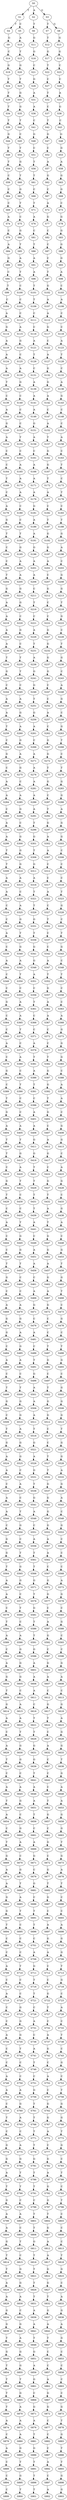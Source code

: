 strict digraph  {
	S0 -> S1 [ label = T ];
	S0 -> S2 [ label = A ];
	S0 -> S3 [ label = G ];
	S1 -> S4 [ label = T ];
	S1 -> S5 [ label = C ];
	S2 -> S6 [ label = T ];
	S3 -> S7 [ label = T ];
	S3 -> S8 [ label = G ];
	S4 -> S9 [ label = G ];
	S5 -> S10 [ label = A ];
	S6 -> S11 [ label = G ];
	S7 -> S12 [ label = T ];
	S8 -> S13 [ label = G ];
	S9 -> S14 [ label = C ];
	S10 -> S15 [ label = T ];
	S11 -> S16 [ label = G ];
	S12 -> S17 [ label = G ];
	S13 -> S18 [ label = G ];
	S14 -> S19 [ label = G ];
	S15 -> S20 [ label = G ];
	S16 -> S21 [ label = C ];
	S17 -> S22 [ label = T ];
	S18 -> S23 [ label = C ];
	S19 -> S24 [ label = T ];
	S20 -> S25 [ label = T ];
	S21 -> S26 [ label = G ];
	S22 -> S27 [ label = C ];
	S23 -> S28 [ label = C ];
	S24 -> S29 [ label = T ];
	S25 -> S30 [ label = G ];
	S26 -> S31 [ label = A ];
	S27 -> S32 [ label = T ];
	S28 -> S33 [ label = A ];
	S29 -> S34 [ label = T ];
	S30 -> S35 [ label = G ];
	S31 -> S36 [ label = A ];
	S32 -> S37 [ label = C ];
	S33 -> S38 [ label = G ];
	S34 -> S39 [ label = T ];
	S35 -> S40 [ label = T ];
	S36 -> S41 [ label = C ];
	S37 -> S42 [ label = T ];
	S38 -> S43 [ label = C ];
	S39 -> S44 [ label = G ];
	S40 -> S45 [ label = C ];
	S41 -> S46 [ label = G ];
	S42 -> S47 [ label = G ];
	S43 -> S48 [ label = G ];
	S44 -> S49 [ label = T ];
	S45 -> S50 [ label = T ];
	S46 -> S51 [ label = C ];
	S47 -> S52 [ label = C ];
	S48 -> S53 [ label = G ];
	S49 -> S54 [ label = T ];
	S50 -> S55 [ label = G ];
	S51 -> S56 [ label = T ];
	S52 -> S57 [ label = A ];
	S53 -> S58 [ label = A ];
	S54 -> S59 [ label = C ];
	S55 -> S60 [ label = T ];
	S56 -> S61 [ label = T ];
	S57 -> S62 [ label = G ];
	S58 -> S63 [ label = G ];
	S59 -> S64 [ label = C ];
	S60 -> S65 [ label = G ];
	S61 -> S66 [ label = C ];
	S62 -> S67 [ label = C ];
	S63 -> S68 [ label = G ];
	S64 -> S69 [ label = C ];
	S65 -> S70 [ label = T ];
	S66 -> S71 [ label = T ];
	S67 -> S72 [ label = A ];
	S68 -> S73 [ label = C ];
	S69 -> S74 [ label = A ];
	S70 -> S75 [ label = C ];
	S71 -> S76 [ label = A ];
	S72 -> S77 [ label = G ];
	S73 -> S78 [ label = G ];
	S74 -> S79 [ label = C ];
	S75 -> S80 [ label = G ];
	S76 -> S81 [ label = C ];
	S77 -> S82 [ label = C ];
	S78 -> S83 [ label = G ];
	S79 -> S84 [ label = A ];
	S80 -> S85 [ label = T ];
	S81 -> S86 [ label = T ];
	S82 -> S87 [ label = C ];
	S83 -> S88 [ label = G ];
	S84 -> S89 [ label = G ];
	S85 -> S90 [ label = A ];
	S86 -> S91 [ label = A ];
	S87 -> S92 [ label = C ];
	S88 -> S93 [ label = G ];
	S89 -> S94 [ label = C ];
	S90 -> S95 [ label = T ];
	S91 -> S96 [ label = A ];
	S92 -> S97 [ label = T ];
	S93 -> S98 [ label = A ];
	S94 -> S99 [ label = T ];
	S95 -> S100 [ label = C ];
	S96 -> S101 [ label = T ];
	S97 -> S102 [ label = G ];
	S98 -> S103 [ label = C ];
	S99 -> S104 [ label = C ];
	S100 -> S105 [ label = C ];
	S101 -> S106 [ label = T ];
	S102 -> S107 [ label = A ];
	S103 -> S108 [ label = A ];
	S104 -> S109 [ label = A ];
	S105 -> S110 [ label = C ];
	S106 -> S111 [ label = C ];
	S107 -> S112 [ label = A ];
	S108 -> S113 [ label = C ];
	S109 -> S114 [ label = G ];
	S110 -> S115 [ label = A ];
	S111 -> S116 [ label = C ];
	S112 -> S117 [ label = G ];
	S113 -> S118 [ label = C ];
	S114 -> S119 [ label = A ];
	S115 -> S120 [ label = G ];
	S116 -> S121 [ label = A ];
	S117 -> S122 [ label = C ];
	S118 -> S123 [ label = A ];
	S119 -> S124 [ label = A ];
	S120 -> S125 [ label = C ];
	S121 -> S126 [ label = T ];
	S122 -> S127 [ label = A ];
	S123 -> S128 [ label = T ];
	S124 -> S129 [ label = A ];
	S125 -> S130 [ label = A ];
	S126 -> S131 [ label = C ];
	S127 -> S132 [ label = G ];
	S128 -> S133 [ label = C ];
	S129 -> S134 [ label = T ];
	S130 -> S135 [ label = G ];
	S131 -> S136 [ label = A ];
	S132 -> S137 [ label = G ];
	S133 -> S138 [ label = A ];
	S134 -> S139 [ label = C ];
	S135 -> S140 [ label = C ];
	S136 -> S141 [ label = A ];
	S137 -> S142 [ label = A ];
	S138 -> S143 [ label = G ];
	S139 -> S144 [ label = A ];
	S140 -> S145 [ label = C ];
	S141 -> S146 [ label = A ];
	S142 -> S147 [ label = C ];
	S143 -> S148 [ label = C ];
	S144 -> S149 [ label = G ];
	S145 -> S150 [ label = C ];
	S146 -> S151 [ label = G ];
	S147 -> S152 [ label = A ];
	S148 -> S153 [ label = C ];
	S149 -> S154 [ label = A ];
	S150 -> S155 [ label = T ];
	S151 -> S156 [ label = A ];
	S152 -> S157 [ label = T ];
	S153 -> S158 [ label = A ];
	S154 -> S159 [ label = C ];
	S155 -> S160 [ label = C ];
	S156 -> S161 [ label = C ];
	S157 -> S162 [ label = G ];
	S158 -> S163 [ label = C ];
	S159 -> S164 [ label = C ];
	S160 -> S165 [ label = A ];
	S161 -> S166 [ label = A ];
	S162 -> S167 [ label = G ];
	S163 -> S168 [ label = T ];
	S164 -> S169 [ label = T ];
	S165 -> S170 [ label = A ];
	S166 -> S171 [ label = A ];
	S167 -> S172 [ label = T ];
	S168 -> S173 [ label = C ];
	S169 -> S174 [ label = C ];
	S170 -> S175 [ label = A ];
	S171 -> S176 [ label = A ];
	S172 -> S177 [ label = A ];
	S173 -> S178 [ label = T ];
	S174 -> S179 [ label = A ];
	S175 -> S180 [ label = C ];
	S176 -> S181 [ label = G ];
	S177 -> S182 [ label = C ];
	S178 -> S183 [ label = C ];
	S179 -> S184 [ label = G ];
	S180 -> S185 [ label = C ];
	S181 -> S186 [ label = A ];
	S182 -> S187 [ label = T ];
	S183 -> S188 [ label = T ];
	S184 -> S189 [ label = T ];
	S185 -> S190 [ label = T ];
	S186 -> S191 [ label = A ];
	S187 -> S192 [ label = G ];
	S188 -> S193 [ label = G ];
	S189 -> S194 [ label = C ];
	S190 -> S195 [ label = G ];
	S191 -> S196 [ label = G ];
	S192 -> S197 [ label = G ];
	S193 -> S198 [ label = A ];
	S194 -> S199 [ label = C ];
	S195 -> S200 [ label = A ];
	S196 -> S201 [ label = A ];
	S197 -> S202 [ label = A ];
	S198 -> S203 [ label = C ];
	S199 -> S204 [ label = T ];
	S200 -> S205 [ label = A ];
	S201 -> S206 [ label = A ];
	S202 -> S207 [ label = C ];
	S203 -> S208 [ label = G ];
	S204 -> S209 [ label = G ];
	S205 -> S210 [ label = G ];
	S206 -> S211 [ label = C ];
	S207 -> S212 [ label = G ];
	S208 -> S213 [ label = G ];
	S209 -> S214 [ label = A ];
	S210 -> S215 [ label = G ];
	S211 -> S216 [ label = T ];
	S212 -> S217 [ label = C ];
	S213 -> S218 [ label = T ];
	S214 -> S219 [ label = A ];
	S215 -> S220 [ label = C ];
	S216 -> S221 [ label = C ];
	S217 -> S222 [ label = C ];
	S218 -> S223 [ label = G ];
	S219 -> S224 [ label = A ];
	S220 -> S225 [ label = G ];
	S221 -> S226 [ label = A ];
	S222 -> S227 [ label = G ];
	S223 -> S228 [ label = C ];
	S224 -> S229 [ label = A ];
	S225 -> S230 [ label = C ];
	S226 -> S231 [ label = T ];
	S227 -> S232 [ label = G ];
	S228 -> S233 [ label = T ];
	S229 -> S234 [ label = T ];
	S230 -> S235 [ label = T ];
	S231 -> S236 [ label = A ];
	S232 -> S237 [ label = G ];
	S233 -> S238 [ label = G ];
	S234 -> S239 [ label = G ];
	S235 -> S240 [ label = T ];
	S236 -> S241 [ label = G ];
	S237 -> S242 [ label = G ];
	S238 -> S243 [ label = C ];
	S239 -> S244 [ label = C ];
	S240 -> S245 [ label = C ];
	S241 -> S246 [ label = G ];
	S242 -> S247 [ label = C ];
	S243 -> S248 [ label = A ];
	S244 -> S249 [ label = A ];
	S245 -> S250 [ label = A ];
	S246 -> S251 [ label = T ];
	S247 -> S252 [ label = C ];
	S248 -> S253 [ label = G ];
	S249 -> S254 [ label = A ];
	S250 -> S255 [ label = G ];
	S251 -> S256 [ label = G ];
	S252 -> S257 [ label = A ];
	S253 -> S258 [ label = C ];
	S254 -> S259 [ label = T ];
	S255 -> S260 [ label = A ];
	S256 -> S261 [ label = A ];
	S257 -> S262 [ label = C ];
	S258 -> S263 [ label = G ];
	S259 -> S264 [ label = C ];
	S260 -> S265 [ label = G ];
	S261 -> S266 [ label = C ];
	S262 -> S267 [ label = G ];
	S263 -> S268 [ label = T ];
	S264 -> S269 [ label = G ];
	S265 -> S270 [ label = A ];
	S266 -> S271 [ label = A ];
	S267 -> S272 [ label = G ];
	S268 -> S273 [ label = C ];
	S269 -> S274 [ label = C ];
	S270 -> S275 [ label = G ];
	S271 -> S276 [ label = A ];
	S272 -> S277 [ label = T ];
	S273 -> S278 [ label = T ];
	S274 -> S279 [ label = A ];
	S275 -> S280 [ label = C ];
	S276 -> S281 [ label = A ];
	S277 -> S282 [ label = G ];
	S278 -> S283 [ label = G ];
	S279 -> S284 [ label = A ];
	S280 -> S285 [ label = A ];
	S281 -> S286 [ label = A ];
	S282 -> S287 [ label = C ];
	S283 -> S288 [ label = G ];
	S284 -> S289 [ label = C ];
	S285 -> S290 [ label = G ];
	S286 -> S291 [ label = A ];
	S287 -> S292 [ label = T ];
	S288 -> S293 [ label = A ];
	S289 -> S294 [ label = A ];
	S290 -> S295 [ label = C ];
	S291 -> S296 [ label = T ];
	S292 -> S297 [ label = G ];
	S293 -> S298 [ label = G ];
	S294 -> S299 [ label = A ];
	S295 -> S300 [ label = G ];
	S296 -> S301 [ label = G ];
	S297 -> S302 [ label = A ];
	S298 -> S303 [ label = G ];
	S299 -> S304 [ label = T ];
	S300 -> S305 [ label = G ];
	S301 -> S306 [ label = T ];
	S302 -> S307 [ label = A ];
	S303 -> S308 [ label = C ];
	S304 -> S309 [ label = T ];
	S305 -> S310 [ label = G ];
	S306 -> S311 [ label = G ];
	S307 -> S312 [ label = C ];
	S308 -> S313 [ label = C ];
	S309 -> S314 [ label = A ];
	S310 -> S315 [ label = A ];
	S311 -> S316 [ label = A ];
	S312 -> S317 [ label = C ];
	S313 -> S318 [ label = C ];
	S314 -> S319 [ label = A ];
	S315 -> S320 [ label = C ];
	S316 -> S321 [ label = T ];
	S317 -> S322 [ label = A ];
	S318 -> S323 [ label = T ];
	S319 -> S324 [ label = C ];
	S320 -> S325 [ label = A ];
	S321 -> S326 [ label = T ];
	S322 -> S327 [ label = C ];
	S323 -> S328 [ label = G ];
	S324 -> S329 [ label = C ];
	S325 -> S330 [ label = G ];
	S326 -> S331 [ label = G ];
	S327 -> S332 [ label = T ];
	S328 -> S333 [ label = C ];
	S329 -> S334 [ label = A ];
	S330 -> S335 [ label = T ];
	S331 -> S336 [ label = T ];
	S332 -> S337 [ label = C ];
	S333 -> S338 [ label = T ];
	S334 -> S339 [ label = C ];
	S335 -> S340 [ label = G ];
	S336 -> S341 [ label = G ];
	S337 -> S342 [ label = C ];
	S338 -> S343 [ label = G ];
	S339 -> S344 [ label = A ];
	S340 -> S345 [ label = A ];
	S341 -> S346 [ label = G ];
	S342 -> S347 [ label = A ];
	S343 -> S348 [ label = C ];
	S344 -> S349 [ label = C ];
	S345 -> S350 [ label = T ];
	S346 -> S351 [ label = A ];
	S347 -> S352 [ label = T ];
	S348 -> S353 [ label = T ];
	S349 -> S354 [ label = C ];
	S350 -> S355 [ label = C ];
	S351 -> S356 [ label = C ];
	S352 -> S357 [ label = G ];
	S353 -> S358 [ label = C ];
	S354 -> S359 [ label = G ];
	S355 -> S360 [ label = A ];
	S356 -> S361 [ label = T ];
	S357 -> S362 [ label = A ];
	S358 -> S363 [ label = C ];
	S359 -> S364 [ label = C ];
	S360 -> S365 [ label = A ];
	S361 -> S366 [ label = C ];
	S362 -> S367 [ label = A ];
	S363 -> S368 [ label = A ];
	S364 -> S369 [ label = C ];
	S365 -> S370 [ label = T ];
	S366 -> S371 [ label = C ];
	S367 -> S372 [ label = C ];
	S368 -> S373 [ label = G ];
	S369 -> S374 [ label = A ];
	S370 -> S375 [ label = C ];
	S371 -> S376 [ label = A ];
	S372 -> S377 [ label = C ];
	S373 -> S378 [ label = G ];
	S374 -> S379 [ label = C ];
	S375 -> S380 [ label = A ];
	S376 -> S381 [ label = T ];
	S377 -> S382 [ label = T ];
	S378 -> S383 [ label = G ];
	S379 -> S384 [ label = G ];
	S380 -> S385 [ label = C ];
	S381 -> S386 [ label = A ];
	S382 -> S387 [ label = G ];
	S383 -> S388 [ label = C ];
	S384 -> S389 [ label = C ];
	S385 -> S390 [ label = T ];
	S386 -> S391 [ label = T ];
	S387 -> S392 [ label = G ];
	S388 -> S393 [ label = A ];
	S389 -> S394 [ label = T ];
	S390 -> S395 [ label = C ];
	S391 -> S396 [ label = C ];
	S392 -> S397 [ label = T ];
	S393 -> S398 [ label = A ];
	S394 -> S399 [ label = G ];
	S395 -> S400 [ label = C ];
	S396 -> S401 [ label = A ];
	S397 -> S402 [ label = G ];
	S398 -> S403 [ label = C ];
	S399 -> S404 [ label = A ];
	S400 -> S405 [ label = A ];
	S401 -> S406 [ label = A ];
	S402 -> S407 [ label = C ];
	S403 -> S408 [ label = G ];
	S404 -> S409 [ label = T ];
	S405 -> S410 [ label = T ];
	S406 -> S411 [ label = G ];
	S407 -> S412 [ label = A ];
	S408 -> S413 [ label = G ];
	S409 -> S414 [ label = T ];
	S410 -> S415 [ label = G ];
	S411 -> S416 [ label = G ];
	S412 -> S417 [ label = G ];
	S413 -> S418 [ label = C ];
	S414 -> S419 [ label = C ];
	S415 -> S420 [ label = A ];
	S416 -> S421 [ label = T ];
	S417 -> S422 [ label = C ];
	S418 -> S423 [ label = A ];
	S419 -> S424 [ label = G ];
	S420 -> S425 [ label = T ];
	S421 -> S426 [ label = T ];
	S422 -> S427 [ label = G ];
	S423 -> S428 [ label = G ];
	S424 -> S429 [ label = T ];
	S425 -> S430 [ label = C ];
	S426 -> S431 [ label = T ];
	S427 -> S432 [ label = T ];
	S428 -> S433 [ label = C ];
	S429 -> S434 [ label = C ];
	S430 -> S435 [ label = C ];
	S431 -> S436 [ label = T ];
	S432 -> S437 [ label = A ];
	S433 -> S438 [ label = G ];
	S434 -> S439 [ label = A ];
	S435 -> S440 [ label = T ];
	S436 -> S441 [ label = A ];
	S437 -> S442 [ label = T ];
	S438 -> S443 [ label = A ];
	S439 -> S444 [ label = C ];
	S440 -> S445 [ label = G ];
	S441 -> S446 [ label = C ];
	S442 -> S447 [ label = G ];
	S443 -> S448 [ label = C ];
	S444 -> S449 [ label = C ];
	S445 -> S450 [ label = G ];
	S446 -> S451 [ label = A ];
	S447 -> S452 [ label = G ];
	S448 -> S453 [ label = G ];
	S449 -> S454 [ label = T ];
	S450 -> S455 [ label = T ];
	S451 -> S456 [ label = A ];
	S452 -> S457 [ label = A ];
	S453 -> S458 [ label = T ];
	S454 -> S459 [ label = G ];
	S455 -> S460 [ label = C ];
	S456 -> S461 [ label = C ];
	S457 -> S462 [ label = G ];
	S458 -> S463 [ label = G ];
	S459 -> S464 [ label = C ];
	S460 -> S465 [ label = C ];
	S461 -> S466 [ label = A ];
	S462 -> S467 [ label = A ];
	S463 -> S468 [ label = T ];
	S464 -> S469 [ label = A ];
	S465 -> S470 [ label = A ];
	S466 -> S471 [ label = G ];
	S467 -> S472 [ label = G ];
	S468 -> S473 [ label = C ];
	S469 -> S474 [ label = G ];
	S470 -> S475 [ label = G ];
	S471 -> S476 [ label = C ];
	S472 -> S477 [ label = C ];
	S473 -> S478 [ label = G ];
	S474 -> S479 [ label = G ];
	S475 -> S480 [ label = A ];
	S476 -> S481 [ label = A ];
	S477 -> S482 [ label = C ];
	S478 -> S483 [ label = C ];
	S479 -> S484 [ label = C ];
	S480 -> S485 [ label = G ];
	S481 -> S486 [ label = C ];
	S482 -> S487 [ label = T ];
	S483 -> S488 [ label = T ];
	S484 -> S489 [ label = A ];
	S485 -> S490 [ label = A ];
	S486 -> S491 [ label = T ];
	S487 -> S492 [ label = G ];
	S488 -> S493 [ label = G ];
	S489 -> S494 [ label = C ];
	S490 -> S495 [ label = C ];
	S491 -> S496 [ label = G ];
	S492 -> S497 [ label = C ];
	S493 -> S498 [ label = C ];
	S494 -> S499 [ label = T ];
	S495 -> S500 [ label = T ];
	S496 -> S501 [ label = A ];
	S497 -> S502 [ label = T ];
	S498 -> S503 [ label = G ];
	S499 -> S504 [ label = G ];
	S500 -> S505 [ label = G ];
	S501 -> S506 [ label = A ];
	S502 -> S507 [ label = G ];
	S503 -> S508 [ label = G ];
	S504 -> S509 [ label = C ];
	S505 -> S510 [ label = G ];
	S506 -> S511 [ label = A ];
	S507 -> S512 [ label = G ];
	S508 -> S513 [ label = G ];
	S509 -> S514 [ label = T ];
	S510 -> S515 [ label = A ];
	S511 -> S516 [ label = T ];
	S512 -> S517 [ label = C ];
	S513 -> S518 [ label = T ];
	S514 -> S519 [ label = G ];
	S515 -> S520 [ label = G ];
	S516 -> S521 [ label = G ];
	S517 -> S522 [ label = C ];
	S518 -> S523 [ label = G ];
	S519 -> S524 [ label = A ];
	S520 -> S525 [ label = G ];
	S521 -> S526 [ label = A ];
	S522 -> S527 [ label = T ];
	S523 -> S528 [ label = G ];
	S524 -> S529 [ label = A ];
	S525 -> S530 [ label = C ];
	S526 -> S531 [ label = G ];
	S527 -> S532 [ label = T ];
	S528 -> S533 [ label = A ];
	S529 -> S534 [ label = C ];
	S530 -> S535 [ label = A ];
	S531 -> S536 [ label = T ];
	S532 -> S537 [ label = G ];
	S533 -> S538 [ label = G ];
	S534 -> S539 [ label = A ];
	S535 -> S540 [ label = C ];
	S536 -> S541 [ label = G ];
	S537 -> S542 [ label = G ];
	S538 -> S543 [ label = A ];
	S539 -> S544 [ label = A ];
	S540 -> S545 [ label = T ];
	S541 -> S546 [ label = A ];
	S542 -> S547 [ label = G ];
	S543 -> S548 [ label = C ];
	S544 -> S549 [ label = C ];
	S545 -> S550 [ label = G ];
	S546 -> S551 [ label = C ];
	S547 -> S552 [ label = G ];
	S548 -> S553 [ label = G ];
	S549 -> S554 [ label = G ];
	S550 -> S555 [ label = C ];
	S551 -> S556 [ label = A ];
	S552 -> S557 [ label = A ];
	S553 -> S558 [ label = C ];
	S554 -> S559 [ label = G ];
	S555 -> S560 [ label = T ];
	S556 -> S561 [ label = T ];
	S557 -> S562 [ label = A ];
	S558 -> S563 [ label = C ];
	S559 -> S564 [ label = T ];
	S560 -> S565 [ label = G ];
	S561 -> S566 [ label = T ];
	S562 -> S567 [ label = C ];
	S563 -> S568 [ label = C ];
	S564 -> S569 [ label = A ];
	S565 -> S570 [ label = G ];
	S566 -> S571 [ label = G ];
	S567 -> S572 [ label = G ];
	S568 -> S573 [ label = A ];
	S569 -> S574 [ label = A ];
	S570 -> S575 [ label = C ];
	S571 -> S576 [ label = T ];
	S572 -> S577 [ label = G ];
	S573 -> S578 [ label = G ];
	S574 -> S579 [ label = C ];
	S575 -> S580 [ label = T ];
	S576 -> S581 [ label = G ];
	S577 -> S582 [ label = C ];
	S578 -> S583 [ label = C ];
	S579 -> S584 [ label = T ];
	S580 -> S585 [ label = C ];
	S581 -> S586 [ label = T ];
	S582 -> S587 [ label = A ];
	S583 -> S588 [ label = G ];
	S584 -> S589 [ label = A ];
	S585 -> S590 [ label = A ];
	S586 -> S591 [ label = T ];
	S587 -> S592 [ label = G ];
	S588 -> S593 [ label = C ];
	S589 -> S594 [ label = C ];
	S590 -> S595 [ label = G ];
	S591 -> S596 [ label = G ];
	S592 -> S597 [ label = C ];
	S593 -> S598 [ label = C ];
	S594 -> S599 [ label = A ];
	S595 -> S600 [ label = G ];
	S596 -> S601 [ label = A ];
	S597 -> S602 [ label = G ];
	S598 -> S603 [ label = G ];
	S599 -> S604 [ label = G ];
	S600 -> S605 [ label = G ];
	S601 -> S606 [ label = A ];
	S602 -> S607 [ label = A ];
	S603 -> S608 [ label = A ];
	S604 -> S609 [ label = T ];
	S605 -> S610 [ label = C ];
	S606 -> S611 [ label = A ];
	S607 -> S612 [ label = C ];
	S608 -> S613 [ label = C ];
	S609 -> S614 [ label = G ];
	S610 -> S615 [ label = A ];
	S611 -> S616 [ label = C ];
	S612 -> S617 [ label = G ];
	S613 -> S618 [ label = G ];
	S614 -> S619 [ label = A ];
	S615 -> S620 [ label = A ];
	S616 -> S621 [ label = T ];
	S617 -> S622 [ label = T ];
	S618 -> S623 [ label = A ];
	S619 -> S624 [ label = C ];
	S620 -> S625 [ label = T ];
	S621 -> S626 [ label = T ];
	S622 -> S627 [ label = C ];
	S623 -> S628 [ label = G ];
	S624 -> S629 [ label = A ];
	S625 -> S630 [ label = G ];
	S626 -> S631 [ label = G ];
	S627 -> S632 [ label = A ];
	S628 -> S633 [ label = G ];
	S629 -> S634 [ label = T ];
	S630 -> S635 [ label = G ];
	S631 -> S636 [ label = G ];
	S632 -> S637 [ label = C ];
	S633 -> S638 [ label = T ];
	S634 -> S639 [ label = C ];
	S635 -> S640 [ label = C ];
	S636 -> S641 [ label = T ];
	S637 -> S642 [ label = C ];
	S638 -> S643 [ label = G ];
	S639 -> S644 [ label = A ];
	S640 -> S645 [ label = A ];
	S641 -> S646 [ label = A ];
	S642 -> S647 [ label = C ];
	S643 -> S648 [ label = A ];
	S644 -> S649 [ label = T ];
	S645 -> S650 [ label = G ];
	S646 -> S651 [ label = A ];
	S647 -> S652 [ label = T ];
	S648 -> S653 [ label = A ];
	S649 -> S654 [ label = A ];
	S650 -> S655 [ label = C ];
	S651 -> S656 [ label = T ];
	S652 -> S657 [ label = G ];
	S653 -> S658 [ label = G ];
	S654 -> S659 [ label = C ];
	S655 -> S660 [ label = G ];
	S656 -> S661 [ label = C ];
	S657 -> S662 [ label = C ];
	S658 -> S663 [ label = G ];
	S659 -> S664 [ label = T ];
	S660 -> S665 [ label = A ];
	S661 -> S666 [ label = A ];
	S662 -> S667 [ label = G ];
	S663 -> S668 [ label = T ];
	S664 -> S669 [ label = G ];
	S665 -> S670 [ label = C ];
	S666 -> S671 [ label = G ];
	S667 -> S672 [ label = C ];
	S668 -> S673 [ label = G ];
	S669 -> S674 [ label = A ];
	S670 -> S675 [ label = G ];
	S671 -> S676 [ label = C ];
	S672 -> S677 [ label = G ];
	S673 -> S678 [ label = A ];
	S674 -> S679 [ label = A ];
	S675 -> S680 [ label = T ];
	S676 -> S681 [ label = G ];
	S677 -> S682 [ label = T ];
	S678 -> S683 [ label = T ];
	S679 -> S684 [ label = G ];
	S680 -> S685 [ label = A ];
	S681 -> S686 [ label = C ];
	S682 -> S687 [ label = G ];
	S683 -> S688 [ label = C ];
	S684 -> S689 [ label = G ];
	S685 -> S690 [ label = T ];
	S686 -> S691 [ label = T ];
	S687 -> S692 [ label = C ];
	S688 -> S693 [ label = C ];
	S689 -> S694 [ label = T ];
	S690 -> S695 [ label = C ];
	S691 -> S696 [ label = T ];
	S692 -> S697 [ label = A ];
	S693 -> S698 [ label = A ];
	S694 -> S699 [ label = C ];
	S695 -> S700 [ label = C ];
	S696 -> S701 [ label = C ];
	S697 -> S702 [ label = G ];
	S698 -> S703 [ label = G ];
	S699 -> S704 [ label = C ];
	S700 -> S705 [ label = C ];
	S701 -> S706 [ label = A ];
	S702 -> S707 [ label = A ];
	S703 -> S708 [ label = G ];
	S704 -> S709 [ label = A ];
	S705 -> S710 [ label = T ];
	S706 -> S711 [ label = G ];
	S707 -> S712 [ label = C ];
	S708 -> S713 [ label = T ];
	S709 -> S714 [ label = C ];
	S710 -> S715 [ label = C ];
	S711 -> S716 [ label = T ];
	S712 -> S717 [ label = C ];
	S713 -> S718 [ label = G ];
	S714 -> S719 [ label = A ];
	S715 -> S720 [ label = C ];
	S716 -> S721 [ label = T ];
	S717 -> S722 [ label = G ];
	S718 -> S723 [ label = C ];
	S719 -> S724 [ label = C ];
	S720 -> S725 [ label = G ];
	S721 -> S726 [ label = C ];
	S722 -> S727 [ label = T ];
	S723 -> S728 [ label = A ];
	S724 -> S729 [ label = C ];
	S725 -> S730 [ label = G ];
	S726 -> S731 [ label = A ];
	S727 -> S732 [ label = C ];
	S728 -> S733 [ label = C ];
	S729 -> S734 [ label = A ];
	S730 -> S735 [ label = G ];
	S731 -> S736 [ label = C ];
	S732 -> S737 [ label = A ];
	S733 -> S738 [ label = T ];
	S734 -> S739 [ label = C ];
	S735 -> S740 [ label = T ];
	S736 -> S741 [ label = A ];
	S737 -> S742 [ label = G ];
	S738 -> S743 [ label = C ];
	S739 -> S744 [ label = C ];
	S740 -> S745 [ label = C ];
	S741 -> S746 [ label = T ];
	S742 -> S747 [ label = C ];
	S743 -> S748 [ label = G ];
	S744 -> S749 [ label = A ];
	S745 -> S750 [ label = C ];
	S746 -> S751 [ label = C ];
	S747 -> S752 [ label = A ];
	S748 -> S753 [ label = C ];
	S749 -> S754 [ label = A ];
	S750 -> S755 [ label = A ];
	S751 -> S756 [ label = G ];
	S752 -> S757 [ label = C ];
	S753 -> S758 [ label = T ];
	S754 -> S759 [ label = C ];
	S755 -> S760 [ label = G ];
	S756 -> S761 [ label = T ];
	S757 -> S762 [ label = G ];
	S758 -> S763 [ label = G ];
	S759 -> S764 [ label = T ];
	S760 -> S765 [ label = A ];
	S761 -> S766 [ label = T ];
	S762 -> S767 [ label = G ];
	S763 -> S768 [ label = G ];
	S764 -> S769 [ label = C ];
	S765 -> S770 [ label = C ];
	S766 -> S771 [ label = T ];
	S767 -> S772 [ label = A ];
	S768 -> S773 [ label = T ];
	S769 -> S774 [ label = G ];
	S770 -> S775 [ label = A ];
	S771 -> S776 [ label = T ];
	S772 -> S777 [ label = C ];
	S773 -> S778 [ label = G ];
	S774 -> S779 [ label = G ];
	S775 -> S780 [ label = G ];
	S776 -> S781 [ label = G ];
	S777 -> S782 [ label = G ];
	S778 -> S783 [ label = C ];
	S779 -> S784 [ label = A ];
	S780 -> S785 [ label = T ];
	S781 -> S786 [ label = T ];
	S782 -> S787 [ label = A ];
	S783 -> S788 [ label = T ];
	S784 -> S789 [ label = T ];
	S785 -> S790 [ label = T ];
	S786 -> S791 [ label = T ];
	S787 -> S792 [ label = G ];
	S788 -> S793 [ label = C ];
	S789 -> S794 [ label = G ];
	S790 -> S795 [ label = C ];
	S791 -> S796 [ label = C ];
	S792 -> S797 [ label = G ];
	S793 -> S798 [ label = T ];
	S794 -> S799 [ label = A ];
	S795 -> S800 [ label = A ];
	S796 -> S801 [ label = T ];
	S797 -> S802 [ label = T ];
	S798 -> S803 [ label = C ];
	S799 -> S804 [ label = A ];
	S800 -> S805 [ label = C ];
	S801 -> S806 [ label = T ];
	S802 -> S807 [ label = G ];
	S803 -> S808 [ label = C ];
	S804 -> S809 [ label = G ];
	S805 -> S810 [ label = T ];
	S806 -> S811 [ label = G ];
	S807 -> S812 [ label = A ];
	S808 -> S813 [ label = C ];
	S809 -> S814 [ label = T ];
	S810 -> S815 [ label = C ];
	S811 -> S816 [ label = T ];
	S812 -> S817 [ label = A ];
	S813 -> S818 [ label = T ];
	S814 -> S819 [ label = T ];
	S815 -> S820 [ label = G ];
	S816 -> S821 [ label = T ];
	S817 -> S822 [ label = G ];
	S818 -> S823 [ label = G ];
	S819 -> S824 [ label = A ];
	S820 -> S825 [ label = G ];
	S821 -> S826 [ label = T ];
	S822 -> S827 [ label = G ];
	S823 -> S828 [ label = C ];
	S824 -> S829 [ label = A ];
	S825 -> S830 [ label = A ];
	S826 -> S831 [ label = T ];
	S827 -> S832 [ label = T ];
	S828 -> S833 [ label = A ];
	S829 -> S834 [ label = G ];
	S830 -> S835 [ label = C ];
	S831 -> S836 [ label = A ];
	S832 -> S837 [ label = G ];
	S833 -> S838 [ label = G ];
	S834 -> S839 [ label = G ];
	S835 -> S840 [ label = G ];
	S836 -> S841 [ label = A ];
	S837 -> S842 [ label = A ];
	S838 -> S843 [ label = A ];
	S839 -> S844 [ label = T ];
	S840 -> S845 [ label = A ];
	S841 -> S846 [ label = T ];
	S842 -> S847 [ label = T ];
	S843 -> S848 [ label = G ];
	S844 -> S849 [ label = G ];
	S845 -> S850 [ label = G ];
	S846 -> S851 [ label = G ];
	S847 -> S852 [ label = C ];
	S848 -> S853 [ label = C ];
	S849 -> S854 [ label = T ];
	S850 -> S855 [ label = G ];
	S851 -> S856 [ label = A ];
	S852 -> S857 [ label = C ];
	S853 -> S858 [ label = C ];
	S854 -> S859 [ label = T ];
	S855 -> S860 [ label = T ];
	S856 -> S861 [ label = G ];
	S857 -> S862 [ label = A ];
	S858 -> S863 [ label = C ];
	S859 -> S864 [ label = T ];
	S860 -> S865 [ label = G ];
	S861 -> S866 [ label = C ];
	S862 -> S867 [ label = G ];
	S863 -> S868 [ label = C ];
	S864 -> S869 [ label = T ];
	S865 -> S870 [ label = A ];
	S866 -> S871 [ label = G ];
	S867 -> S872 [ label = G ];
	S868 -> S873 [ label = G ];
	S869 -> S874 [ label = A ];
	S870 -> S875 [ label = A ];
	S871 -> S876 [ label = A ];
	S872 -> S877 [ label = C ];
	S873 -> S878 [ label = T ];
	S874 -> S879 [ label = C ];
	S875 -> S880 [ label = A ];
	S876 -> S881 [ label = T ];
	S877 -> S882 [ label = C ];
	S878 -> S883 [ label = G ];
	S879 -> S884 [ label = A ];
	S880 -> S885 [ label = G ];
	S881 -> S886 [ label = G ];
	S882 -> S887 [ label = C ];
	S883 -> S888 [ label = T ];
	S884 -> S889 [ label = C ];
	S885 -> S890 [ label = T ];
	S886 -> S891 [ label = T ];
	S887 -> S892 [ label = A ];
	S888 -> S893 [ label = T ];
	S889 -> S894 [ label = C ];
	S890 -> S895 [ label = G ];
	S891 -> S896 [ label = T ];
	S892 -> S897 [ label = C ];
	S893 -> S898 [ label = G ];
	S894 -> S899 [ label = C ];
	S895 -> S900 [ label = T ];
	S896 -> S901 [ label = T ];
	S897 -> S902 [ label = A ];
	S898 -> S903 [ label = G ];
}
